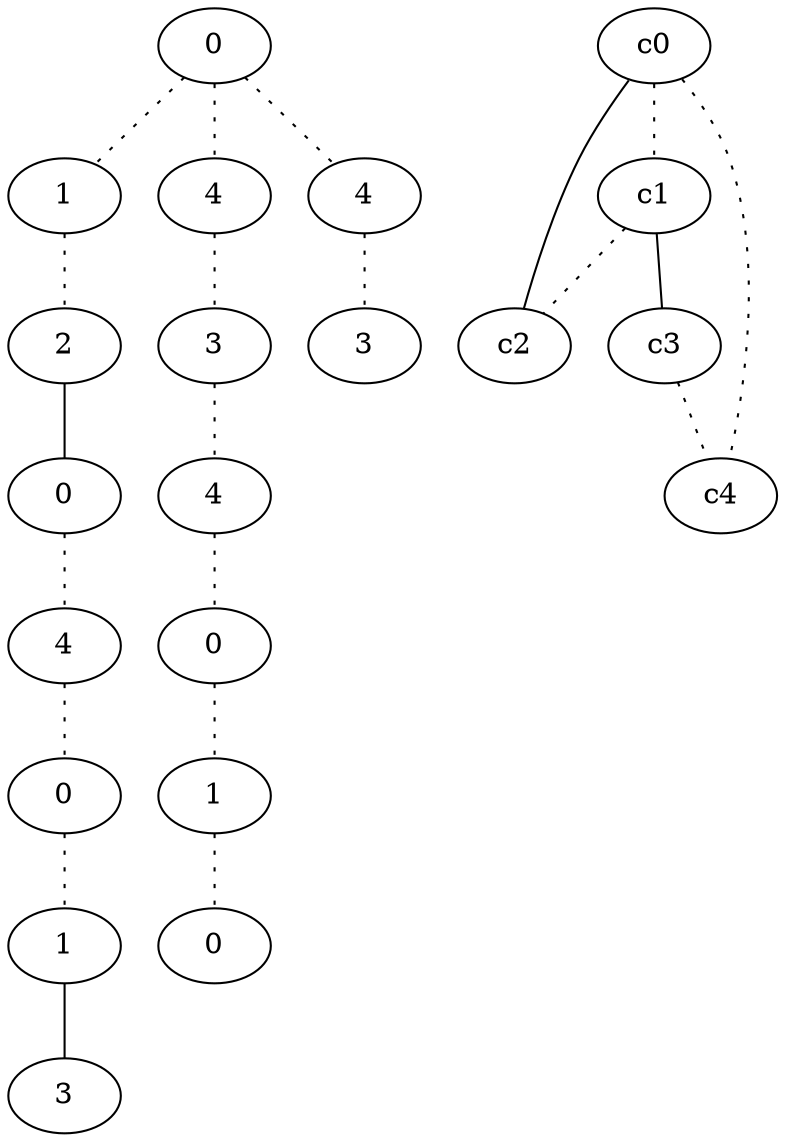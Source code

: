 graph {
a0[label=0];
a1[label=1];
a2[label=2];
a3[label=0];
a4[label=4];
a5[label=0];
a6[label=1];
a7[label=3];
a8[label=4];
a9[label=3];
a10[label=4];
a11[label=0];
a12[label=1];
a13[label=0];
a14[label=4];
a15[label=3];
a0 -- a1 [style=dotted];
a0 -- a8 [style=dotted];
a0 -- a14 [style=dotted];
a1 -- a2 [style=dotted];
a2 -- a3;
a3 -- a4 [style=dotted];
a4 -- a5 [style=dotted];
a5 -- a6 [style=dotted];
a6 -- a7;
a8 -- a9 [style=dotted];
a9 -- a10 [style=dotted];
a10 -- a11 [style=dotted];
a11 -- a12 [style=dotted];
a12 -- a13 [style=dotted];
a14 -- a15 [style=dotted];
c0 -- c1 [style=dotted];
c0 -- c2;
c0 -- c4 [style=dotted];
c1 -- c2 [style=dotted];
c1 -- c3;
c3 -- c4 [style=dotted];
}
